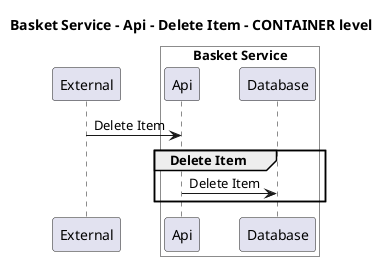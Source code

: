 @startuml

title Basket Service - Api - Delete Item - CONTAINER level

participant "External" as C4InterFlow.SoftwareSystems.ExternalSystem

box "Basket Service" #White
    participant "Api" as ECommercePlatform.SoftwareSystems.BasketService.Containers.Api
    participant "Database" as ECommercePlatform.SoftwareSystems.BasketService.Containers.Database
end box


C4InterFlow.SoftwareSystems.ExternalSystem -> ECommercePlatform.SoftwareSystems.BasketService.Containers.Api : Delete Item
group Delete Item
ECommercePlatform.SoftwareSystems.BasketService.Containers.Api -> ECommercePlatform.SoftwareSystems.BasketService.Containers.Database : Delete Item
end


@enduml
